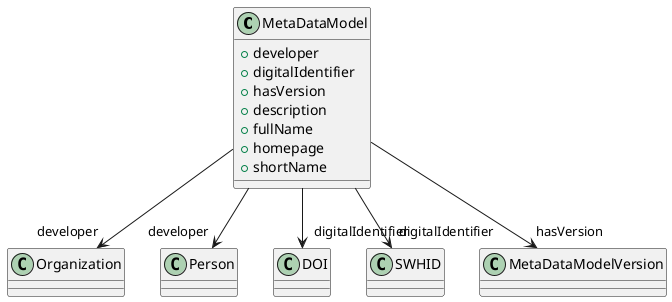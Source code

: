 @startuml
class MetaDataModel {
+developer
+digitalIdentifier
+hasVersion
+description
+fullName
+homepage
+shortName

}
MetaDataModel -d-> "developer" Organization
MetaDataModel -d-> "developer" Person
MetaDataModel -d-> "digitalIdentifier" DOI
MetaDataModel -d-> "digitalIdentifier" SWHID
MetaDataModel -d-> "hasVersion" MetaDataModelVersion

@enduml